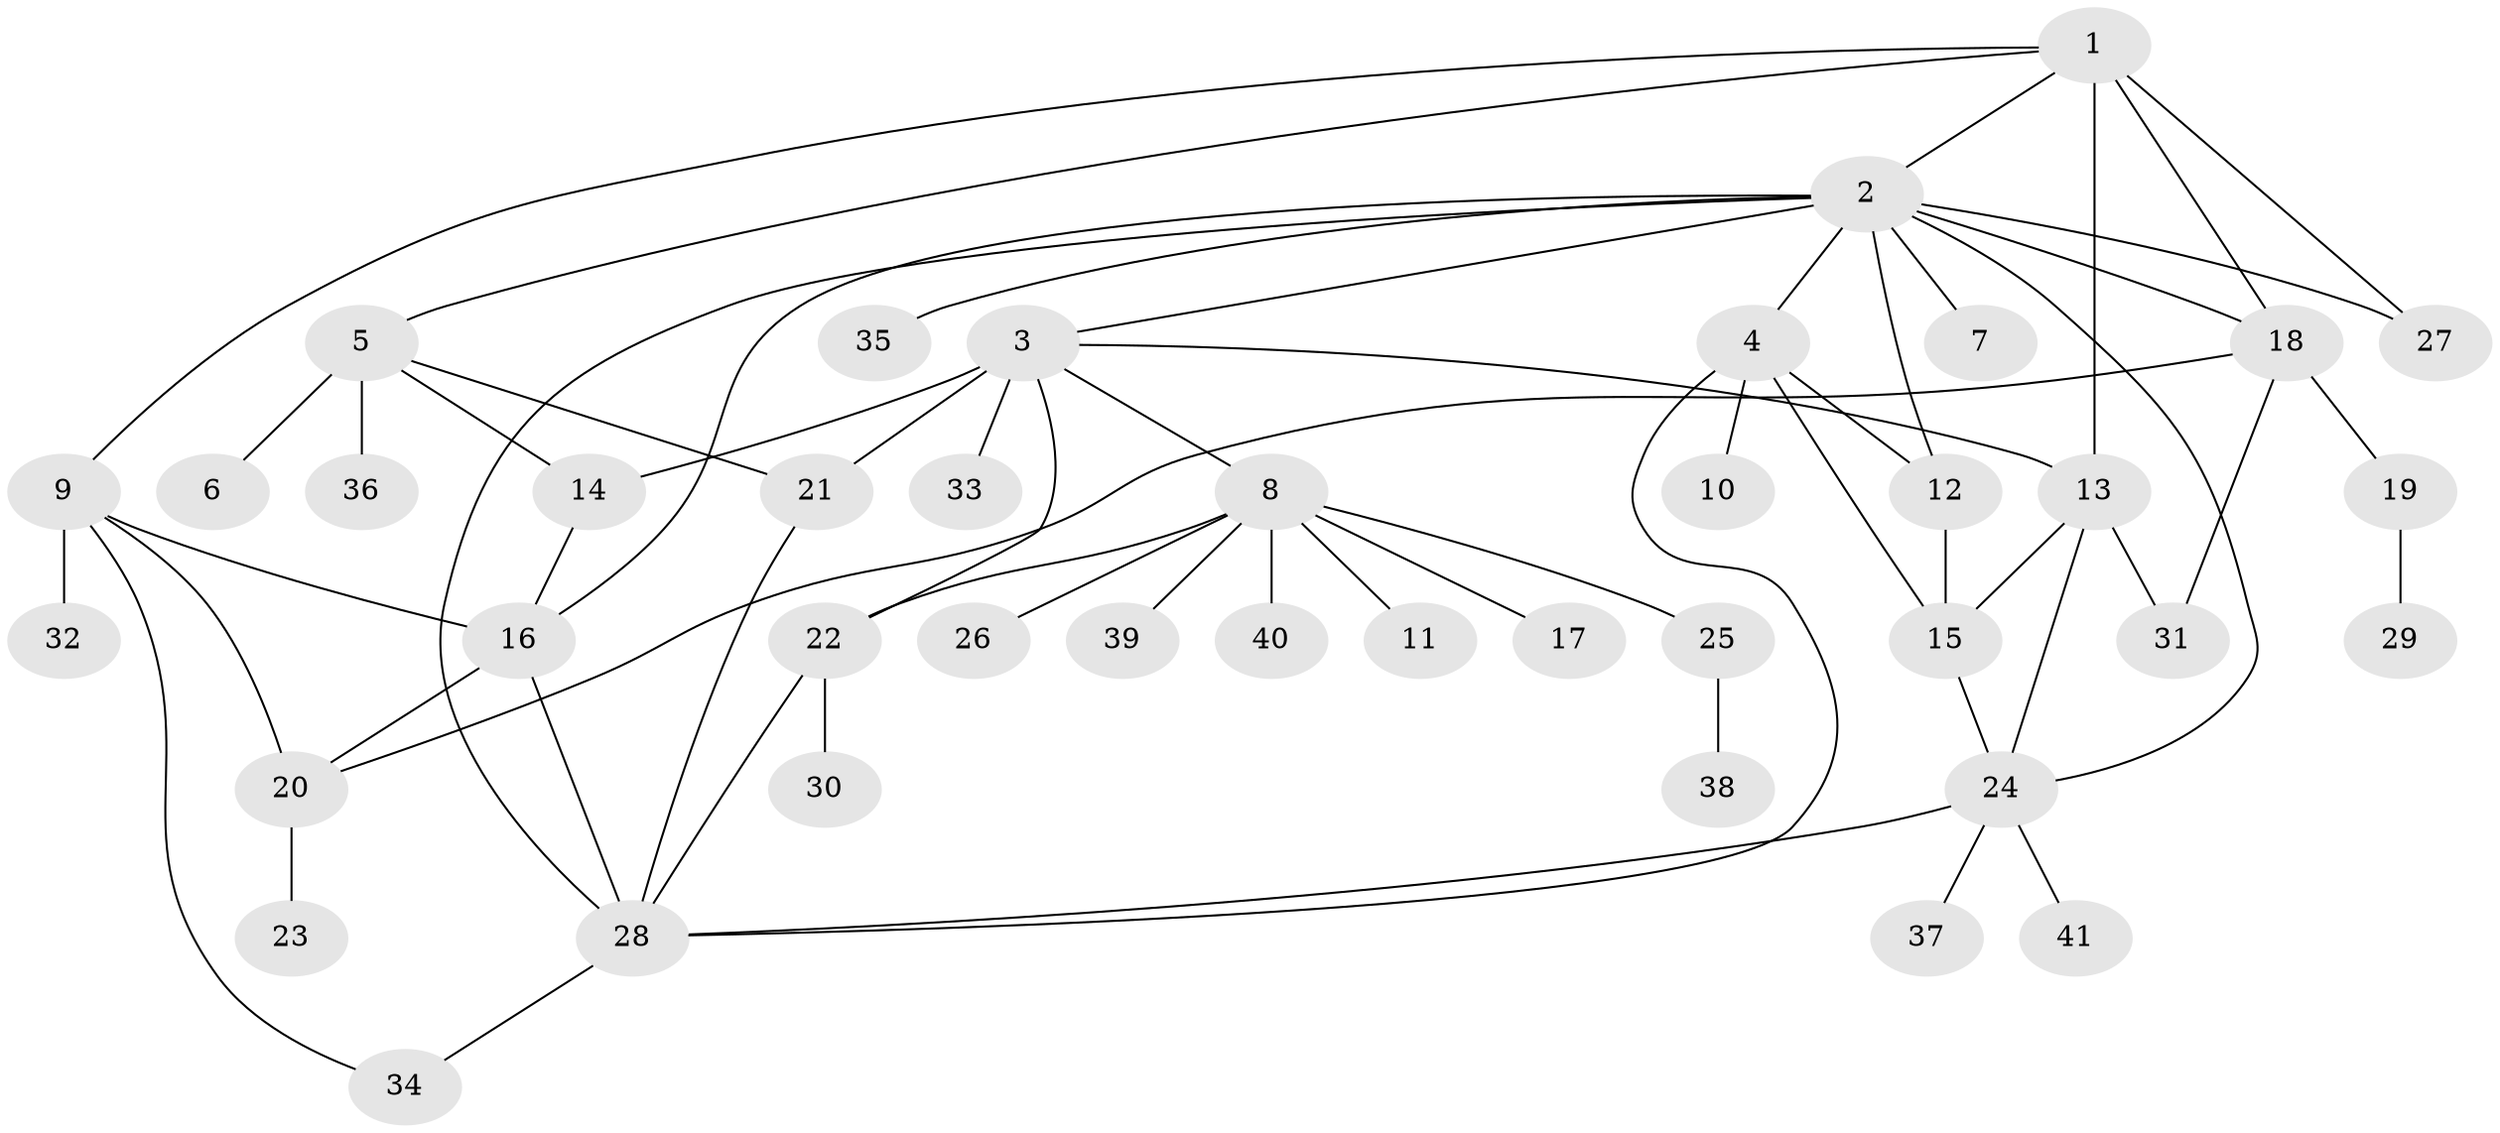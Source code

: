 // original degree distribution, {6: 0.06172839506172839, 14: 0.012345679012345678, 10: 0.012345679012345678, 4: 0.07407407407407407, 8: 0.012345679012345678, 1: 0.4444444444444444, 2: 0.20987654320987653, 9: 0.012345679012345678, 5: 0.012345679012345678, 3: 0.1111111111111111, 11: 0.012345679012345678, 7: 0.024691358024691357}
// Generated by graph-tools (version 1.1) at 2025/50/03/04/25 22:50:44]
// undirected, 41 vertices, 62 edges
graph export_dot {
  node [color=gray90,style=filled];
  1;
  2;
  3;
  4;
  5;
  6;
  7;
  8;
  9;
  10;
  11;
  12;
  13;
  14;
  15;
  16;
  17;
  18;
  19;
  20;
  21;
  22;
  23;
  24;
  25;
  26;
  27;
  28;
  29;
  30;
  31;
  32;
  33;
  34;
  35;
  36;
  37;
  38;
  39;
  40;
  41;
  1 -- 2 [weight=1.0];
  1 -- 5 [weight=1.0];
  1 -- 9 [weight=1.0];
  1 -- 13 [weight=2.0];
  1 -- 18 [weight=1.0];
  1 -- 27 [weight=1.0];
  2 -- 3 [weight=1.0];
  2 -- 4 [weight=1.0];
  2 -- 7 [weight=1.0];
  2 -- 12 [weight=2.0];
  2 -- 16 [weight=1.0];
  2 -- 18 [weight=1.0];
  2 -- 24 [weight=1.0];
  2 -- 27 [weight=1.0];
  2 -- 28 [weight=1.0];
  2 -- 35 [weight=1.0];
  3 -- 8 [weight=1.0];
  3 -- 13 [weight=1.0];
  3 -- 14 [weight=1.0];
  3 -- 21 [weight=2.0];
  3 -- 22 [weight=1.0];
  3 -- 33 [weight=2.0];
  4 -- 10 [weight=1.0];
  4 -- 12 [weight=1.0];
  4 -- 15 [weight=1.0];
  4 -- 28 [weight=1.0];
  5 -- 6 [weight=1.0];
  5 -- 14 [weight=1.0];
  5 -- 21 [weight=1.0];
  5 -- 36 [weight=1.0];
  8 -- 11 [weight=1.0];
  8 -- 17 [weight=1.0];
  8 -- 22 [weight=1.0];
  8 -- 25 [weight=1.0];
  8 -- 26 [weight=1.0];
  8 -- 39 [weight=1.0];
  8 -- 40 [weight=1.0];
  9 -- 16 [weight=2.0];
  9 -- 20 [weight=1.0];
  9 -- 32 [weight=1.0];
  9 -- 34 [weight=1.0];
  12 -- 15 [weight=1.0];
  13 -- 15 [weight=2.0];
  13 -- 24 [weight=1.0];
  13 -- 31 [weight=3.0];
  14 -- 16 [weight=1.0];
  15 -- 24 [weight=1.0];
  16 -- 20 [weight=1.0];
  16 -- 28 [weight=1.0];
  18 -- 19 [weight=1.0];
  18 -- 20 [weight=1.0];
  18 -- 31 [weight=1.0];
  19 -- 29 [weight=1.0];
  20 -- 23 [weight=2.0];
  21 -- 28 [weight=1.0];
  22 -- 28 [weight=1.0];
  22 -- 30 [weight=2.0];
  24 -- 28 [weight=1.0];
  24 -- 37 [weight=1.0];
  24 -- 41 [weight=1.0];
  25 -- 38 [weight=1.0];
  28 -- 34 [weight=1.0];
}
